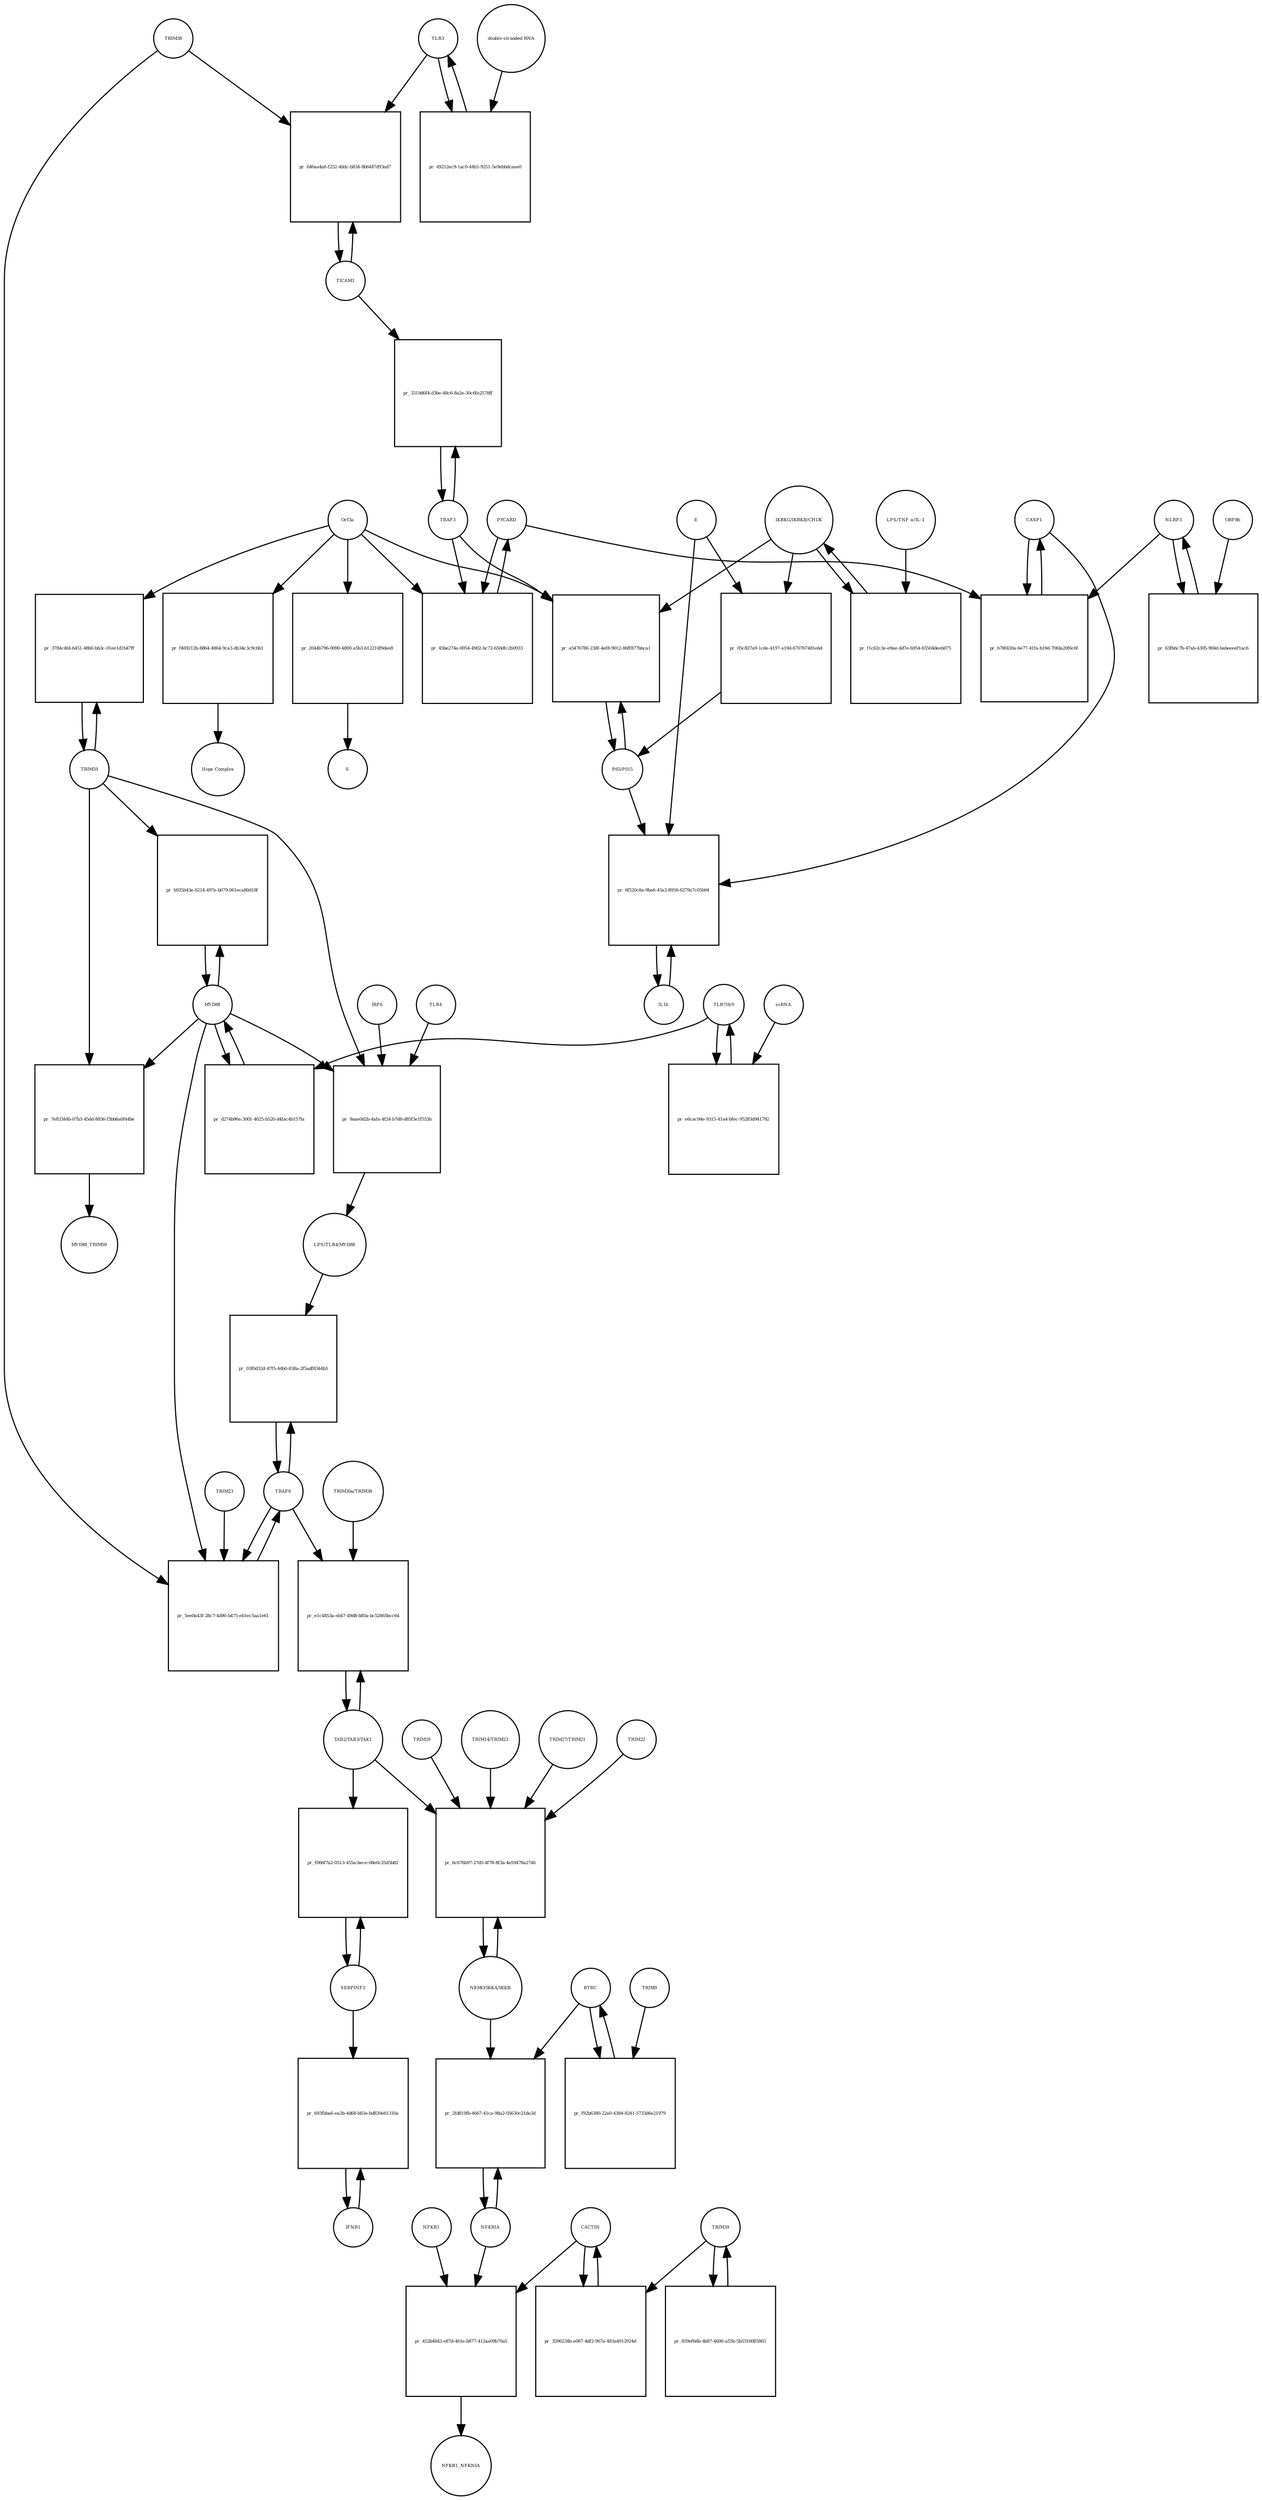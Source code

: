 strict digraph  {
CASP1 [annotation=urn_miriam_hgnc_1499, bipartite=0, cls=macromolecule, fontsize=4, label=CASP1, shape=circle];
"pr_b78f430a-6e77-41fa-b19d-70fda20f6c6f" [annotation="", bipartite=1, cls=process, fontsize=4, label="pr_b78f430a-6e77-41fa-b19d-70fda20f6c6f", shape=square];
PYCARD [annotation="", bipartite=0, cls="macromolecule multimer", fontsize=4, label=PYCARD, shape=circle];
NLRP3 [annotation="", bipartite=0, cls="macromolecule multimer", fontsize=4, label=NLRP3, shape=circle];
TRAF6 [annotation=urn_miriam_hgnc_12036, bipartite=0, cls=macromolecule, fontsize=4, label=TRAF6, shape=circle];
"pr_03f0d32d-47f5-44b0-838a-2f5adf8344b5" [annotation="", bipartite=1, cls=process, fontsize=4, label="pr_03f0d32d-47f5-44b0-838a-2f5adf8344b5", shape=square];
"LPS/TLR4/MYD88" [annotation="urn_miriam_hgnc_6121|urn_miriam_hgnc_11850|urn_miriam_hgnc_7562", bipartite=0, cls=complex, fontsize=4, label="LPS/TLR4/MYD88", shape=circle];
NFKBIA [annotation=urn_miriam_hgnc_7797, bipartite=0, cls=macromolecule, fontsize=4, label=NFKBIA, shape=circle];
"pr_2fd819fb-4667-41ca-98a2-05630c21de3d" [annotation="", bipartite=1, cls=process, fontsize=4, label="pr_2fd819fb-4667-41ca-98a2-05630c21de3d", shape=square];
BTRC [annotation=urn_miriam_hgnc_1144, bipartite=0, cls=macromolecule, fontsize=4, label=BTRC, shape=circle];
"NEMO/IKKA/IKKB" [annotation="urn_miriam_hgnc_5961|urn_miriam_hgnc_5960|urn_miriam_hgnc_1974", bipartite=0, cls=complex, fontsize=4, label="NEMO/IKKA/IKKB", shape=circle];
IL1b [annotation=urn_miriam_hgnc_5992, bipartite=0, cls=macromolecule, fontsize=4, label=IL1b, shape=circle];
"pr_6f520c8a-9ba6-45a3-8958-6279a7c05b94" [annotation="", bipartite=1, cls=process, fontsize=4, label="pr_6f520c8a-9ba6-45a3-8958-6279a7c05b94", shape=square];
E [annotation=urn_miriam_ncbiprotein_1796318600, bipartite=0, cls=macromolecule, fontsize=4, label=E, shape=circle];
"P65/P015" [annotation="urn_miriam_hgnc_9955|urn_miriam_hgnc_7794", bipartite=0, cls=complex, fontsize=4, label="P65/P015", shape=circle];
IFNB1 [annotation=urn_miriam_hgnc_5434, bipartite=0, cls=macromolecule, fontsize=4, label=IFNB1, shape=circle];
"pr_693fbba6-ea3b-4d68-b83e-bd839eb1310a" [annotation="", bipartite=1, cls=process, fontsize=4, label="pr_693fbba6-ea3b-4d68-b83e-bd839eb1310a", shape=square];
SERPINF2 [annotation=urn_miriam_hgnc_9075, bipartite=0, cls=macromolecule, fontsize=4, label=SERPINF2, shape=circle];
TLR3 [annotation=urn_miriam_hgnc_11849, bipartite=0, cls=macromolecule, fontsize=4, label=TLR3, shape=circle];
"pr_49212ec9-1ac0-44b1-9251-5e9ebbdcaee0" [annotation="", bipartite=1, cls=process, fontsize=4, label="pr_49212ec9-1ac0-44b1-9251-5e9ebbdcaee0", shape=square];
"double-stranded RNA" [annotation="", bipartite=0, cls="nucleic acid feature", fontsize=4, label="double-stranded RNA", shape=circle];
TICAM1 [annotation=urn_miriam_hgnc_18348, bipartite=0, cls=macromolecule, fontsize=4, label=TICAM1, shape=circle];
"pr_646aa4a6-f252-4ddc-b834-8b6447d93ad7" [annotation="", bipartite=1, cls=process, fontsize=4, label="pr_646aa4a6-f252-4ddc-b834-8b6447d93ad7", shape=square];
TRIM38 [annotation=urn_miriam_hgnc_10059, bipartite=0, cls=macromolecule, fontsize=4, label=TRIM38, shape=circle];
TRIM59 [annotation="urn_miriam_pubmed_22588174|urn_miriam_hgnc_30834", bipartite=0, cls=macromolecule, fontsize=4, label=TRIM59, shape=circle];
"pr_3784c4fd-6451-48b0-bb3c-01ee1d1b47ff" [annotation="", bipartite=1, cls=process, fontsize=4, label="pr_3784c4fd-6451-48b0-bb3c-01ee1d1b47ff", shape=square];
Orf3a [annotation=urn_miriam_uniprot_P0DTC3, bipartite=0, cls=macromolecule, fontsize=4, label=Orf3a, shape=circle];
"TLR7/8/9" [annotation="urn_miriam_hgnc_15633|urn_miriam_hgnc_15632|urn_miriam_hgnc_15631", bipartite=0, cls=complex, fontsize=4, label="TLR7/8/9", shape=circle];
"pr_e6cac94e-9315-41a4-bfec-95283d941792" [annotation="", bipartite=1, cls=process, fontsize=4, label="pr_e6cac94e-9315-41a4-bfec-95283d941792", shape=square];
ssRNA [annotation="", bipartite=0, cls="nucleic acid feature", fontsize=4, label=ssRNA, shape=circle];
MYD88 [annotation=urn_miriam_hgnc_7562, bipartite=0, cls=macromolecule, fontsize=4, label=MYD88, shape=circle];
"pr_d274b96a-3001-4025-b520-d4fac4b157fa" [annotation="", bipartite=1, cls=process, fontsize=4, label="pr_d274b96a-3001-4025-b520-d4fac4b157fa", shape=square];
"pr_5ee0a43f-28c7-4d90-b475-eb1ec5aa1e61" [annotation="", bipartite=1, cls=process, fontsize=4, label="pr_5ee0a43f-28c7-4d90-b475-eb1ec5aa1e61", shape=square];
TRIM23 [annotation=urn_miriam_hgnc_660, bipartite=0, cls=macromolecule, fontsize=4, label=TRIM23, shape=circle];
"TAB2/TAB3/TAK1" [annotation="urn_miriam_hgnc_17075|urn_miriam_hgnc_30681|urn_miriam_hgnc_6859", bipartite=0, cls=complex, fontsize=4, label="TAB2/TAB3/TAK1", shape=circle];
"pr_e1c4853a-eb47-49d8-b85a-bc52865bcc64" [annotation="", bipartite=1, cls=process, fontsize=4, label="pr_e1c4853a-eb47-49d8-b85a-bc52865bcc64", shape=square];
"TRIM30a/TRIM38" [annotation="urn_miriam_hgnc_10059|urn_miriam_uniprot_P15533", bipartite=0, cls=complex, fontsize=4, label="TRIM30a/TRIM38", shape=circle];
"pr_6c676b97-27d5-4f78-8f3a-4e59478a2746" [annotation="", bipartite=1, cls=process, fontsize=4, label="pr_6c676b97-27d5-4f78-8f3a-4e59478a2746", shape=square];
TRIM22 [annotation=urn_miriam_hgnc_16379, bipartite=0, cls=macromolecule, fontsize=4, label=TRIM22, shape=circle];
TRIM29 [annotation=urn_miriam_hgnc_17274, bipartite=0, cls=macromolecule, fontsize=4, label=TRIM29, shape=circle];
"TRIM14/TRIM23" [annotation="urn_miriam_hgnc_16283|urn_miriam_hgnc_660", bipartite=0, cls=complex, fontsize=4, label="TRIM14/TRIM23", shape=circle];
"TRIM27/TRIM21" [annotation="urn_miriam_hgnc_9975|urn_miriam_hgnc_11312", bipartite=0, cls=complex, fontsize=4, label="TRIM27/TRIM21", shape=circle];
"pr_f066f7a2-0513-455a-bece-08e0c25d5b82" [annotation="", bipartite=1, cls=process, fontsize=4, label="pr_f066f7a2-0513-455a-bece-08e0c25d5b82", shape=square];
TRAF3 [annotation=urn_miriam_hgnc_12033, bipartite=0, cls=macromolecule, fontsize=4, label=TRAF3, shape=circle];
"pr_3319d6f4-d3be-48c6-8a2e-30c6fe2578ff" [annotation="", bipartite=1, cls=process, fontsize=4, label="pr_3319d6f4-d3be-48c6-8a2e-30c6fe2578ff", shape=square];
NFKB1 [annotation=urn_miriam_hgnc_7794, bipartite=0, cls=macromolecule, fontsize=4, label=NFKB1, shape=circle];
"pr_452b4843-e87d-461e-b877-412aa09b70a5" [annotation="", bipartite=1, cls=process, fontsize=4, label="pr_452b4843-e87d-461e-b877-412aa09b70a5", shape=square];
NFKB1_NFKNIA [annotation="", bipartite=0, cls=complex, fontsize=4, label=NFKB1_NFKNIA, shape=circle];
CACTIN [annotation=urn_miriam_hgnc_29938, bipartite=0, cls=macromolecule, fontsize=4, label=CACTIN, shape=circle];
"IKBKG/IKBKB/CHUK" [annotation="urn_miriam_hgnc_5961|urn_miriam_hgnc_5960|urn_miriam_hgnc_1974", bipartite=0, cls=complex, fontsize=4, label="IKBKG/IKBKB/CHUK", shape=circle];
"pr_f1c62c3e-e9ae-4d7e-b954-65504deeb075" [annotation="", bipartite=1, cls=process, fontsize=4, label="pr_f1c62c3e-e9ae-4d7e-b954-65504deeb075", shape=square];
"LPS/TNF α/IL-1" [annotation="urn_miriam_hgnc_6121|urn_miriam_hgnc_11916|urn_miriam_hgnc_5991", bipartite=0, cls=complex, fontsize=4, label="LPS/TNF α/IL-1", shape=circle];
"pr_2044b796-0090-4800-a5b3-b12210f9dee8" [annotation="", bipartite=1, cls=process, fontsize=4, label="pr_2044b796-0090-4800-a5b3-b12210f9dee8", shape=square];
S [annotation=urn_miriam_uniprot_P0DTC2, bipartite=0, cls=macromolecule, fontsize=4, label=S, shape=circle];
"pr_a5476786-238f-4ef8-9012-86ff877bbca1" [annotation="", bipartite=1, cls=process, fontsize=4, label="pr_a5476786-238f-4ef8-9012-86ff877bbca1", shape=square];
"pr_45be274a-6954-4902-bc72-650dfc2b0933" [annotation="", bipartite=1, cls=process, fontsize=4, label="pr_45be274a-6954-4902-bc72-650dfc2b0933", shape=square];
"pr_63fb6c7b-47ab-4305-904d-babeeeef1ac6" [annotation="", bipartite=1, cls=process, fontsize=4, label="pr_63fb6c7b-47ab-4305-904d-babeeeef1ac6", shape=square];
ORF8b [annotation=urn_miriam_ncbiprotein_BCD58760, bipartite=0, cls=macromolecule, fontsize=4, label=ORF8b, shape=circle];
"pr_f92b6380-22a0-4384-8241-5733d6e21979" [annotation="", bipartite=1, cls=process, fontsize=4, label="pr_f92b6380-22a0-4384-8241-5733d6e21979", shape=square];
TRIM9 [annotation=urn_miriam_hgnc_16288, bipartite=0, cls=macromolecule, fontsize=4, label=TRIM9, shape=circle];
"pr_05c827a9-1cde-4197-a19d-670767481e6d" [annotation="", bipartite=1, cls=process, fontsize=4, label="pr_05c827a9-1cde-4197-a19d-670767481e6d", shape=square];
"pr_3596234b-e067-4df2-967a-483a4912924d" [annotation="", bipartite=1, cls=process, fontsize=4, label="pr_3596234b-e067-4df2-967a-483a4912924d", shape=square];
TRIM39 [annotation=urn_miriam_hgnc_10065, bipartite=0, cls=macromolecule, fontsize=4, label=TRIM39, shape=circle];
"pr_859efb6b-4b87-4600-a55b-5b5316085863" [annotation="", bipartite=1, cls=process, fontsize=4, label="pr_859efb6b-4b87-4600-a55b-5b5316085863", shape=square];
"pr_f469212b-8864-4864-9ca3-db34c3c9c6b1" [annotation="", bipartite=1, cls=process, fontsize=4, label="pr_f469212b-8864-4864-9ca3-db34c3c9c6b1", shape=square];
"Hops Complex" [annotation="urn_miriam_uniprot_J9TC74|urn_miriam_hgnc_14583|urn_miriam_hgnc_20593|urn_miriam_hgnc_24048|urn_miriam_hgnc_5013|urn_miriam_hgnc_20266", bipartite=0, cls=complex, fontsize=4, label="Hops Complex", shape=circle];
TLR4 [annotation="", bipartite=0, cls=macromolecule, fontsize=4, label=TLR4, shape=circle];
"pr_9aae0d2b-4afa-4f24-b7d8-d85f3e1f553b" [annotation="", bipartite=1, cls=process, fontsize=4, label="pr_9aae0d2b-4afa-4f24-b7d8-d85f3e1f553b", shape=square];
IRF6 [annotation="", bipartite=0, cls=macromolecule, fontsize=4, label=IRF6, shape=circle];
"pr_b925b43e-6214-497e-b079-061eca80d18f" [annotation="", bipartite=1, cls=process, fontsize=4, label="pr_b925b43e-6214-497e-b079-061eca80d18f", shape=square];
"pr_7e83344b-07b3-45dd-8856-f3bb6a0f44be" [annotation="", bipartite=1, cls=process, fontsize=4, label="pr_7e83344b-07b3-45dd-8856-f3bb6a0f44be", shape=square];
MYD88_TRIM59 [annotation="", bipartite=0, cls=complex, fontsize=4, label=MYD88_TRIM59, shape=circle];
CASP1 -> "pr_b78f430a-6e77-41fa-b19d-70fda20f6c6f"  [annotation="", interaction_type=consumption];
CASP1 -> "pr_6f520c8a-9ba6-45a3-8958-6279a7c05b94"  [annotation=urn_miriam_pubmed_31034780, interaction_type=catalysis];
"pr_b78f430a-6e77-41fa-b19d-70fda20f6c6f" -> CASP1  [annotation="", interaction_type=production];
PYCARD -> "pr_b78f430a-6e77-41fa-b19d-70fda20f6c6f"  [annotation="", interaction_type=consumption];
PYCARD -> "pr_45be274a-6954-4902-bc72-650dfc2b0933"  [annotation="", interaction_type=consumption];
NLRP3 -> "pr_b78f430a-6e77-41fa-b19d-70fda20f6c6f"  [annotation="", interaction_type=consumption];
NLRP3 -> "pr_63fb6c7b-47ab-4305-904d-babeeeef1ac6"  [annotation="", interaction_type=consumption];
TRAF6 -> "pr_03f0d32d-47f5-44b0-838a-2f5adf8344b5"  [annotation="", interaction_type=consumption];
TRAF6 -> "pr_5ee0a43f-28c7-4d90-b475-eb1ec5aa1e61"  [annotation="", interaction_type=consumption];
TRAF6 -> "pr_e1c4853a-eb47-49d8-b85a-bc52865bcc64"  [annotation="urn_miriam_pubmed_23758787|urn_miriam_pubmed_25172371|urn_miriam_pubmed_18345001", interaction_type="necessary stimulation"];
"pr_03f0d32d-47f5-44b0-838a-2f5adf8344b5" -> TRAF6  [annotation="", interaction_type=production];
"LPS/TLR4/MYD88" -> "pr_03f0d32d-47f5-44b0-838a-2f5adf8344b5"  [annotation=urn_miriam_pubmed_23758787, interaction_type=catalysis];
NFKBIA -> "pr_2fd819fb-4667-41ca-98a2-05630c21de3d"  [annotation="", interaction_type=consumption];
NFKBIA -> "pr_452b4843-e87d-461e-b877-412aa09b70a5"  [annotation="", interaction_type=consumption];
"pr_2fd819fb-4667-41ca-98a2-05630c21de3d" -> NFKBIA  [annotation="", interaction_type=production];
BTRC -> "pr_2fd819fb-4667-41ca-98a2-05630c21de3d"  [annotation=urn_miriam_pubmed_21135871, interaction_type=catalysis];
BTRC -> "pr_f92b6380-22a0-4384-8241-5733d6e21979"  [annotation="", interaction_type=consumption];
"NEMO/IKKA/IKKB" -> "pr_2fd819fb-4667-41ca-98a2-05630c21de3d"  [annotation=urn_miriam_pubmed_21135871, interaction_type=catalysis];
"NEMO/IKKA/IKKB" -> "pr_6c676b97-27d5-4f78-8f3a-4e59478a2746"  [annotation="", interaction_type=consumption];
IL1b -> "pr_6f520c8a-9ba6-45a3-8958-6279a7c05b94"  [annotation="", interaction_type=consumption];
"pr_6f520c8a-9ba6-45a3-8958-6279a7c05b94" -> IL1b  [annotation="", interaction_type=production];
E -> "pr_6f520c8a-9ba6-45a3-8958-6279a7c05b94"  [annotation=urn_miriam_pubmed_31034780, interaction_type=catalysis];
E -> "pr_05c827a9-1cde-4197-a19d-670767481e6d"  [annotation="urn_miriam_pubmed_32172672|urn_miriam_taxonomy_2697049", interaction_type="necessary stimulation"];
"P65/P015" -> "pr_6f520c8a-9ba6-45a3-8958-6279a7c05b94"  [annotation=urn_miriam_pubmed_31034780, interaction_type=stimulation];
"P65/P015" -> "pr_a5476786-238f-4ef8-9012-86ff877bbca1"  [annotation="", interaction_type=consumption];
IFNB1 -> "pr_693fbba6-ea3b-4d68-b83e-bd839eb1310a"  [annotation="", interaction_type=consumption];
"pr_693fbba6-ea3b-4d68-b83e-bd839eb1310a" -> IFNB1  [annotation="", interaction_type=production];
SERPINF2 -> "pr_693fbba6-ea3b-4d68-b83e-bd839eb1310a"  [annotation=urn_miriam_pubmed_17706453, interaction_type=stimulation];
SERPINF2 -> "pr_f066f7a2-0513-455a-bece-08e0c25d5b82"  [annotation="", interaction_type=consumption];
TLR3 -> "pr_49212ec9-1ac0-44b1-9251-5e9ebbdcaee0"  [annotation="", interaction_type=consumption];
TLR3 -> "pr_646aa4a6-f252-4ddc-b834-8b6447d93ad7"  [annotation="urn_miriam_pubmed_23758787|urn_miriam_pubmed_22539786", interaction_type="necessary stimulation"];
"pr_49212ec9-1ac0-44b1-9251-5e9ebbdcaee0" -> TLR3  [annotation="", interaction_type=production];
"double-stranded RNA" -> "pr_49212ec9-1ac0-44b1-9251-5e9ebbdcaee0"  [annotation=urn_miriam_pubmed_23758787, interaction_type="necessary stimulation"];
TICAM1 -> "pr_646aa4a6-f252-4ddc-b834-8b6447d93ad7"  [annotation="", interaction_type=consumption];
TICAM1 -> "pr_3319d6f4-d3be-48c6-8a2e-30c6fe2578ff"  [annotation=urn_miriam_pubmed_28829373, interaction_type="necessary stimulation"];
"pr_646aa4a6-f252-4ddc-b834-8b6447d93ad7" -> TICAM1  [annotation="", interaction_type=production];
TRIM38 -> "pr_646aa4a6-f252-4ddc-b834-8b6447d93ad7"  [annotation="urn_miriam_pubmed_23758787|urn_miriam_pubmed_22539786", interaction_type=inhibition];
TRIM38 -> "pr_5ee0a43f-28c7-4d90-b475-eb1ec5aa1e61"  [annotation="urn_miriam_pubmed_15361868|urn_miriam_pubmed_22539786|urn_miriam_pubmed_20724660", interaction_type=inhibition];
TRIM59 -> "pr_3784c4fd-6451-48b0-bb3c-01ee1d1b47ff"  [annotation="", interaction_type=consumption];
TRIM59 -> "pr_9aae0d2b-4afa-4f24-b7d8-d85f3e1f553b"  [annotation="", interaction_type=inhibition];
TRIM59 -> "pr_b925b43e-6214-497e-b079-061eca80d18f"  [annotation="", interaction_type=inhibition];
TRIM59 -> "pr_7e83344b-07b3-45dd-8856-f3bb6a0f44be"  [annotation="", interaction_type=consumption];
"pr_3784c4fd-6451-48b0-bb3c-01ee1d1b47ff" -> TRIM59  [annotation="", interaction_type=production];
Orf3a -> "pr_3784c4fd-6451-48b0-bb3c-01ee1d1b47ff"  [annotation=urn_miriam_pubmed_28829373, interaction_type="necessary stimulation"];
Orf3a -> "pr_2044b796-0090-4800-a5b3-b12210f9dee8"  [annotation=urn_miriam_pubmed_32172672, interaction_type="necessary stimulation"];
Orf3a -> "pr_a5476786-238f-4ef8-9012-86ff877bbca1"  [annotation="urn_miriam_pubmed_31034780|urn_miriam_pubmed_32172672", interaction_type="necessary stimulation"];
Orf3a -> "pr_45be274a-6954-4902-bc72-650dfc2b0933"  [annotation=urn_miriam_pubmed_32172672, interaction_type="necessary stimulation"];
Orf3a -> "pr_f469212b-8864-4864-9ca3-db34c3c9c6b1"  [annotation="urn_miriam_pubmed_15316659|urn_miriam_pubmed_17715238|urn_miriam_pubmed_25375324|urn_miriam_pubmed_19590927", interaction_type="necessary stimulation"];
"TLR7/8/9" -> "pr_e6cac94e-9315-41a4-bfec-95283d941792"  [annotation="", interaction_type=consumption];
"TLR7/8/9" -> "pr_d274b96a-3001-4025-b520-d4fac4b157fa"  [annotation=urn_miriam_pubmed_15361868, interaction_type="necessary stimulation"];
"pr_e6cac94e-9315-41a4-bfec-95283d941792" -> "TLR7/8/9"  [annotation="", interaction_type=production];
ssRNA -> "pr_e6cac94e-9315-41a4-bfec-95283d941792"  [annotation=urn_miriam_pubmed_21782231, interaction_type="necessary stimulation"];
MYD88 -> "pr_d274b96a-3001-4025-b520-d4fac4b157fa"  [annotation="", interaction_type=consumption];
MYD88 -> "pr_5ee0a43f-28c7-4d90-b475-eb1ec5aa1e61"  [annotation="urn_miriam_pubmed_15361868|urn_miriam_pubmed_22539786|urn_miriam_pubmed_20724660", interaction_type="necessary stimulation"];
MYD88 -> "pr_9aae0d2b-4afa-4f24-b7d8-d85f3e1f553b"  [annotation="", interaction_type=consumption];
MYD88 -> "pr_b925b43e-6214-497e-b079-061eca80d18f"  [annotation="", interaction_type=consumption];
MYD88 -> "pr_7e83344b-07b3-45dd-8856-f3bb6a0f44be"  [annotation="", interaction_type=consumption];
"pr_d274b96a-3001-4025-b520-d4fac4b157fa" -> MYD88  [annotation="", interaction_type=production];
"pr_5ee0a43f-28c7-4d90-b475-eb1ec5aa1e61" -> TRAF6  [annotation="", interaction_type=production];
TRIM23 -> "pr_5ee0a43f-28c7-4d90-b475-eb1ec5aa1e61"  [annotation="urn_miriam_pubmed_15361868|urn_miriam_pubmed_22539786|urn_miriam_pubmed_20724660", interaction_type="necessary stimulation"];
"TAB2/TAB3/TAK1" -> "pr_e1c4853a-eb47-49d8-b85a-bc52865bcc64"  [annotation="", interaction_type=consumption];
"TAB2/TAB3/TAK1" -> "pr_6c676b97-27d5-4f78-8f3a-4e59478a2746"  [annotation="urn_miriam_pubmed_23758787|urn_miriam_pubmed_23408607|urn_miriam_pubmed_26358190|urn_miriam_pubmed_27695001|urn_miriam_pubmed_24379373|urn_miriam_pubmed_20724660", interaction_type="necessary stimulation"];
"TAB2/TAB3/TAK1" -> "pr_f066f7a2-0513-455a-bece-08e0c25d5b82"  [annotation=urn_miriam_pubmed_17706453, interaction_type="necessary stimulation"];
"pr_e1c4853a-eb47-49d8-b85a-bc52865bcc64" -> "TAB2/TAB3/TAK1"  [annotation="", interaction_type=production];
"TRIM30a/TRIM38" -> "pr_e1c4853a-eb47-49d8-b85a-bc52865bcc64"  [annotation="urn_miriam_pubmed_23758787|urn_miriam_pubmed_25172371|urn_miriam_pubmed_18345001", interaction_type=inhibition];
"pr_6c676b97-27d5-4f78-8f3a-4e59478a2746" -> "NEMO/IKKA/IKKB"  [annotation="", interaction_type=production];
TRIM22 -> "pr_6c676b97-27d5-4f78-8f3a-4e59478a2746"  [annotation="urn_miriam_pubmed_23758787|urn_miriam_pubmed_23408607|urn_miriam_pubmed_26358190|urn_miriam_pubmed_27695001|urn_miriam_pubmed_24379373|urn_miriam_pubmed_20724660", interaction_type=inhibition];
TRIM29 -> "pr_6c676b97-27d5-4f78-8f3a-4e59478a2746"  [annotation="urn_miriam_pubmed_23758787|urn_miriam_pubmed_23408607|urn_miriam_pubmed_26358190|urn_miriam_pubmed_27695001|urn_miriam_pubmed_24379373|urn_miriam_pubmed_20724660", interaction_type=inhibition];
"TRIM14/TRIM23" -> "pr_6c676b97-27d5-4f78-8f3a-4e59478a2746"  [annotation="urn_miriam_pubmed_23758787|urn_miriam_pubmed_23408607|urn_miriam_pubmed_26358190|urn_miriam_pubmed_27695001|urn_miriam_pubmed_24379373|urn_miriam_pubmed_20724660", interaction_type="necessary stimulation"];
"TRIM27/TRIM21" -> "pr_6c676b97-27d5-4f78-8f3a-4e59478a2746"  [annotation="urn_miriam_pubmed_23758787|urn_miriam_pubmed_23408607|urn_miriam_pubmed_26358190|urn_miriam_pubmed_27695001|urn_miriam_pubmed_24379373|urn_miriam_pubmed_20724660", interaction_type=inhibition];
"pr_f066f7a2-0513-455a-bece-08e0c25d5b82" -> SERPINF2  [annotation="", interaction_type=production];
TRAF3 -> "pr_3319d6f4-d3be-48c6-8a2e-30c6fe2578ff"  [annotation="", interaction_type=consumption];
TRAF3 -> "pr_a5476786-238f-4ef8-9012-86ff877bbca1"  [annotation="urn_miriam_pubmed_31034780|urn_miriam_pubmed_32172672", interaction_type=catalysis];
TRAF3 -> "pr_45be274a-6954-4902-bc72-650dfc2b0933"  [annotation=urn_miriam_pubmed_32172672, interaction_type=catalysis];
"pr_3319d6f4-d3be-48c6-8a2e-30c6fe2578ff" -> TRAF3  [annotation="", interaction_type=production];
NFKB1 -> "pr_452b4843-e87d-461e-b877-412aa09b70a5"  [annotation="", interaction_type=consumption];
"pr_452b4843-e87d-461e-b877-412aa09b70a5" -> NFKB1_NFKNIA  [annotation="", interaction_type=production];
CACTIN -> "pr_452b4843-e87d-461e-b877-412aa09b70a5"  [annotation=urn_miriam_pubmed_26999213, interaction_type=inhibition];
CACTIN -> "pr_3596234b-e067-4df2-967a-483a4912924d"  [annotation="", interaction_type=consumption];
"IKBKG/IKBKB/CHUK" -> "pr_f1c62c3e-e9ae-4d7e-b954-65504deeb075"  [annotation="", interaction_type=consumption];
"IKBKG/IKBKB/CHUK" -> "pr_a5476786-238f-4ef8-9012-86ff877bbca1"  [annotation="urn_miriam_pubmed_31034780|urn_miriam_pubmed_32172672", interaction_type=catalysis];
"IKBKG/IKBKB/CHUK" -> "pr_05c827a9-1cde-4197-a19d-670767481e6d"  [annotation="", interaction_type=consumption];
"pr_f1c62c3e-e9ae-4d7e-b954-65504deeb075" -> "IKBKG/IKBKB/CHUK"  [annotation="", interaction_type=production];
"LPS/TNF α/IL-1" -> "pr_f1c62c3e-e9ae-4d7e-b954-65504deeb075"  [annotation="urn_miriam_pubmed_32172672|urn_miriam_taxonomy_2697049", interaction_type=catalysis];
"pr_2044b796-0090-4800-a5b3-b12210f9dee8" -> S  [annotation="", interaction_type=production];
"pr_a5476786-238f-4ef8-9012-86ff877bbca1" -> "P65/P015"  [annotation="", interaction_type=production];
"pr_45be274a-6954-4902-bc72-650dfc2b0933" -> PYCARD  [annotation="", interaction_type=production];
"pr_63fb6c7b-47ab-4305-904d-babeeeef1ac6" -> NLRP3  [annotation="", interaction_type=production];
ORF8b -> "pr_63fb6c7b-47ab-4305-904d-babeeeef1ac6"  [annotation=urn_miriam_pubmed_32172672, interaction_type="necessary stimulation"];
"pr_f92b6380-22a0-4384-8241-5733d6e21979" -> BTRC  [annotation="", interaction_type=production];
TRIM9 -> "pr_f92b6380-22a0-4384-8241-5733d6e21979"  [annotation=urn_miriam_pubmed_21135871, interaction_type=inhibition];
"pr_05c827a9-1cde-4197-a19d-670767481e6d" -> "P65/P015"  [annotation="", interaction_type=production];
"pr_3596234b-e067-4df2-967a-483a4912924d" -> CACTIN  [annotation="", interaction_type=production];
TRIM39 -> "pr_3596234b-e067-4df2-967a-483a4912924d"  [annotation=urn_miriam_pubmed_26999213, interaction_type="necessary stimulation"];
TRIM39 -> "pr_859efb6b-4b87-4600-a55b-5b5316085863"  [annotation="", interaction_type=consumption];
"pr_859efb6b-4b87-4600-a55b-5b5316085863" -> TRIM39  [annotation="", interaction_type=production];
"pr_f469212b-8864-4864-9ca3-db34c3c9c6b1" -> "Hops Complex"  [annotation="", interaction_type=production];
TLR4 -> "pr_9aae0d2b-4afa-4f24-b7d8-d85f3e1f553b"  [annotation="", interaction_type=consumption];
"pr_9aae0d2b-4afa-4f24-b7d8-d85f3e1f553b" -> "LPS/TLR4/MYD88"  [annotation="", interaction_type=production];
IRF6 -> "pr_9aae0d2b-4afa-4f24-b7d8-d85f3e1f553b"  [annotation="", interaction_type=consumption];
"pr_b925b43e-6214-497e-b079-061eca80d18f" -> MYD88  [annotation="", interaction_type=production];
"pr_7e83344b-07b3-45dd-8856-f3bb6a0f44be" -> MYD88_TRIM59  [annotation="", interaction_type=production];
}
